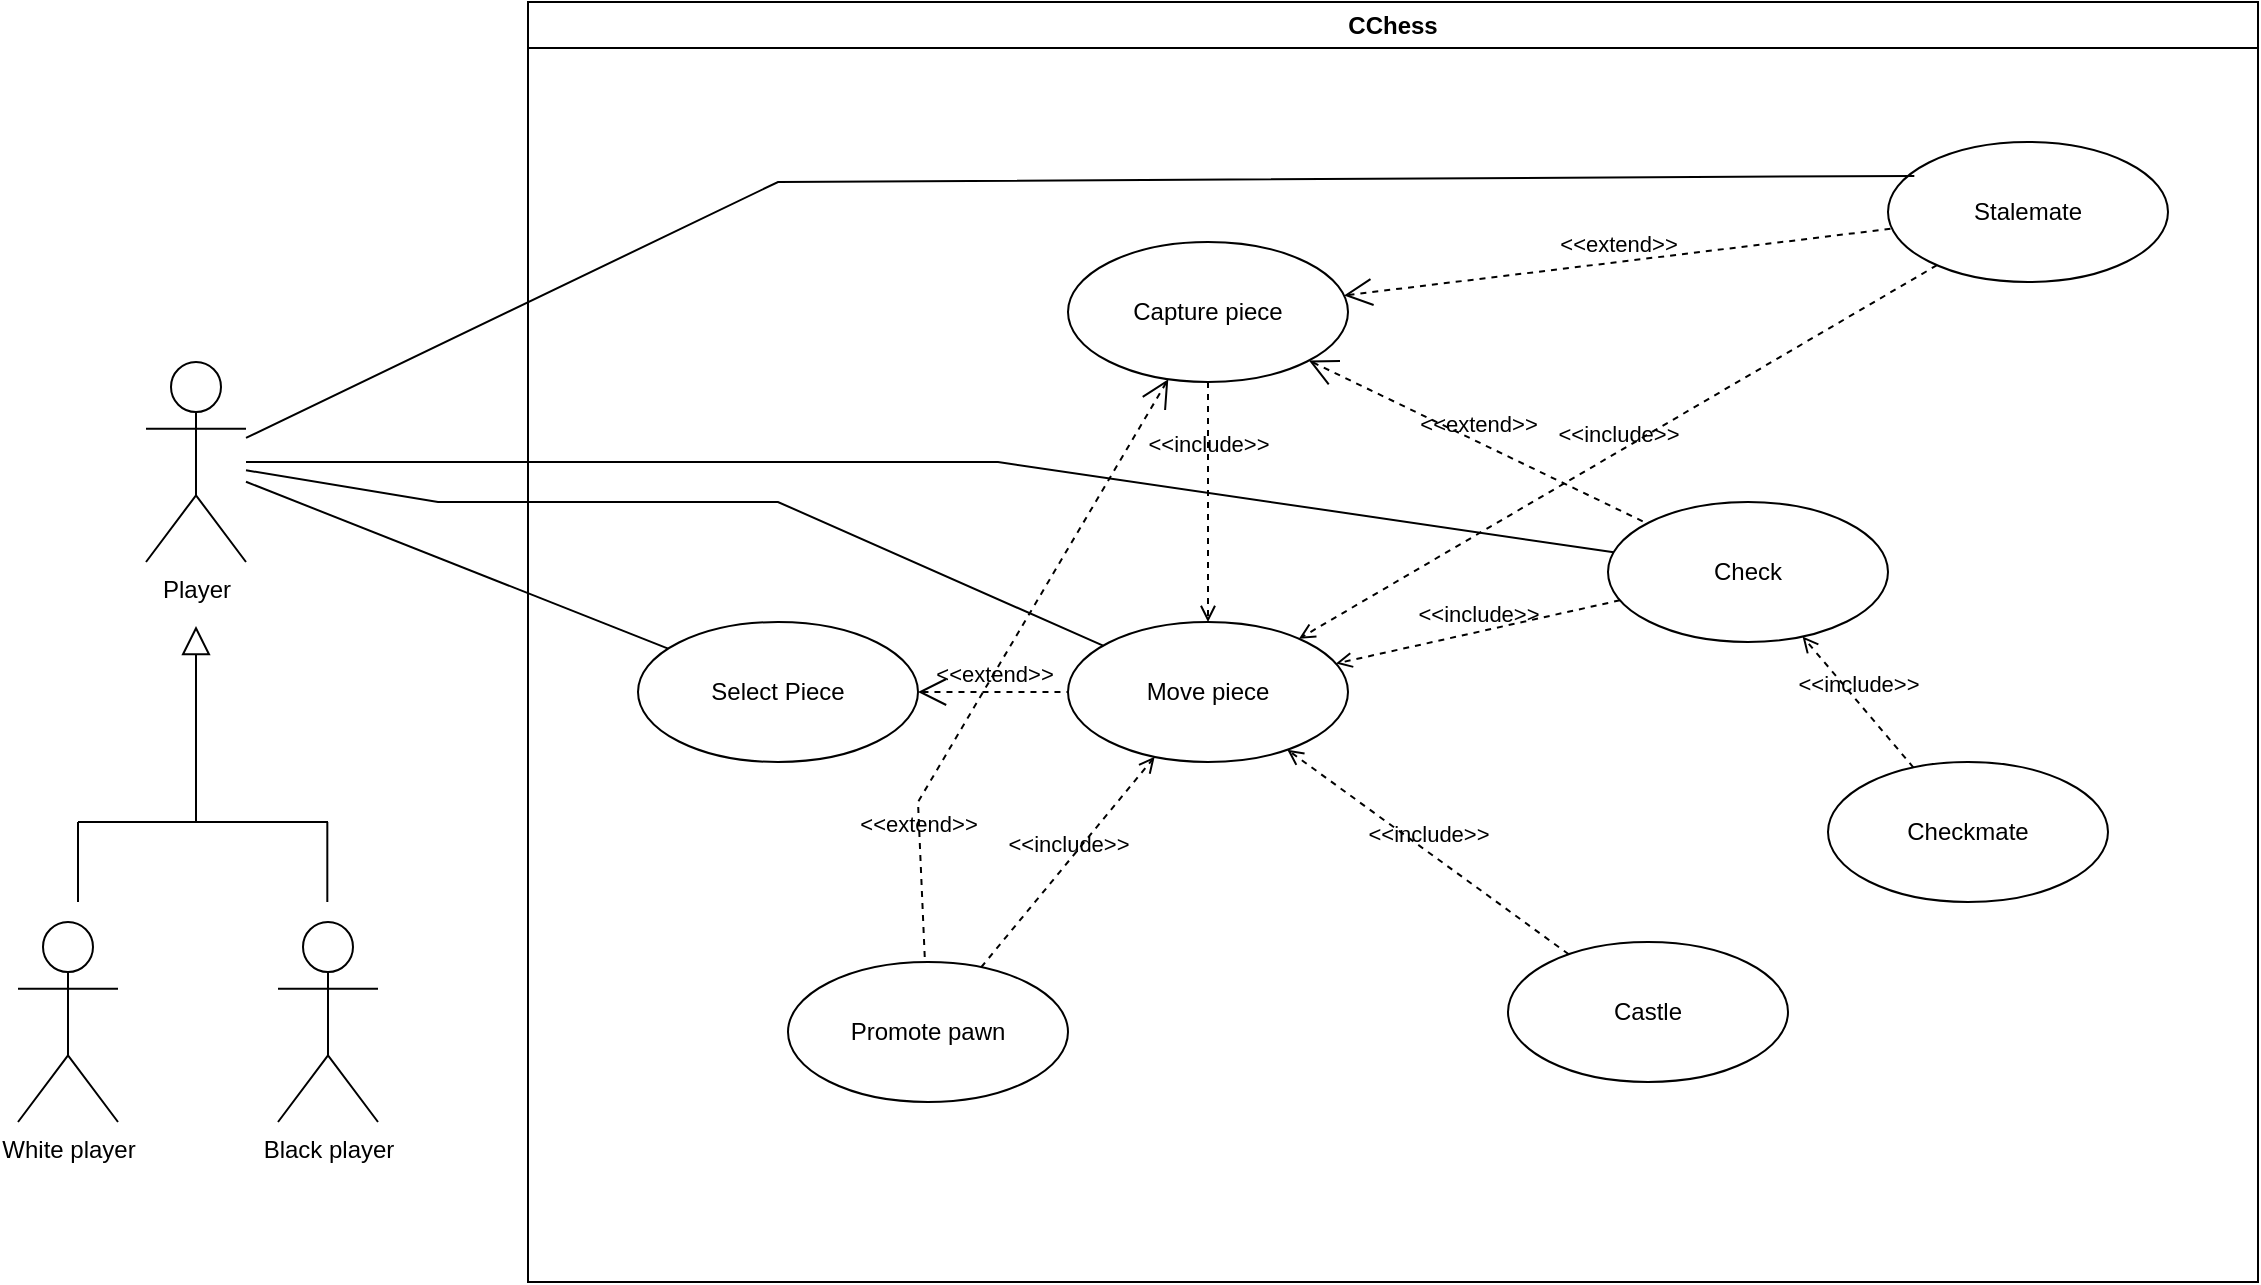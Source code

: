 <mxfile version="24.0.7" type="github">
  <diagram name="Page-1" id="T63dCYmWQcPCzvDX1Ud9">
    <mxGraphModel dx="1216" dy="1316" grid="1" gridSize="10" guides="1" tooltips="1" connect="1" arrows="1" fold="1" page="1" pageScale="1" pageWidth="850" pageHeight="1100" math="0" shadow="0">
      <root>
        <mxCell id="0" />
        <mxCell id="1" parent="0" />
        <mxCell id="-t7VQIKIzFXDHeP94Z30-2" value="Player" style="shape=umlActor;verticalLabelPosition=bottom;verticalAlign=top;html=1;outlineConnect=0;" parent="1" vertex="1">
          <mxGeometry x="134" y="230" width="50" height="100" as="geometry" />
        </mxCell>
        <mxCell id="1Z0N6tDt2Vddo4Pwxsw3-9" value="" style="edgeStyle=none;html=1;endArrow=none;verticalAlign=bottom;rounded=0;" parent="1" source="-t7VQIKIzFXDHeP94Z30-2" target="1Z0N6tDt2Vddo4Pwxsw3-4" edge="1">
          <mxGeometry width="160" relative="1" as="geometry">
            <mxPoint x="450" y="580" as="sourcePoint" />
            <mxPoint x="610" y="580" as="targetPoint" />
          </mxGeometry>
        </mxCell>
        <mxCell id="1Z0N6tDt2Vddo4Pwxsw3-11" value="Black player" style="shape=umlActor;verticalLabelPosition=bottom;verticalAlign=top;html=1;outlineConnect=0;" parent="1" vertex="1">
          <mxGeometry x="200" y="510" width="50" height="100" as="geometry" />
        </mxCell>
        <mxCell id="Zvkzh892HXaCJd9scSEi-4" value="CChess" style="swimlane;whiteSpace=wrap;html=1;" parent="1" vertex="1">
          <mxGeometry x="325" y="50" width="865" height="640" as="geometry" />
        </mxCell>
        <mxCell id="1Z0N6tDt2Vddo4Pwxsw3-4" value="Select Piece" style="ellipse;whiteSpace=wrap;html=1;" parent="Zvkzh892HXaCJd9scSEi-4" vertex="1">
          <mxGeometry x="55" y="310" width="140" height="70" as="geometry" />
        </mxCell>
        <mxCell id="1Z0N6tDt2Vddo4Pwxsw3-5" value="Move piece" style="ellipse;whiteSpace=wrap;html=1;" parent="Zvkzh892HXaCJd9scSEi-4" vertex="1">
          <mxGeometry x="270" y="310" width="140" height="70" as="geometry" />
        </mxCell>
        <mxCell id="1Z0N6tDt2Vddo4Pwxsw3-8" value="&amp;lt;&amp;lt;extend&amp;gt;&amp;gt;" style="edgeStyle=none;html=1;startArrow=open;endArrow=none;startSize=12;verticalAlign=bottom;dashed=1;labelBackgroundColor=none;rounded=0;" parent="Zvkzh892HXaCJd9scSEi-4" source="1Z0N6tDt2Vddo4Pwxsw3-4" target="1Z0N6tDt2Vddo4Pwxsw3-5" edge="1">
          <mxGeometry width="160" relative="1" as="geometry">
            <mxPoint x="120" y="390" as="sourcePoint" />
            <mxPoint x="120" y="510" as="targetPoint" />
          </mxGeometry>
        </mxCell>
        <mxCell id="1Z0N6tDt2Vddo4Pwxsw3-14" value="Capture piece" style="ellipse;whiteSpace=wrap;html=1;" parent="Zvkzh892HXaCJd9scSEi-4" vertex="1">
          <mxGeometry x="270" y="120" width="140" height="70" as="geometry" />
        </mxCell>
        <mxCell id="1Z0N6tDt2Vddo4Pwxsw3-15" value="&amp;lt;&amp;lt;include&amp;gt;&amp;gt;" style="edgeStyle=none;html=1;endArrow=open;verticalAlign=bottom;dashed=1;labelBackgroundColor=none;rounded=0;" parent="Zvkzh892HXaCJd9scSEi-4" source="1Z0N6tDt2Vddo4Pwxsw3-14" target="1Z0N6tDt2Vddo4Pwxsw3-5" edge="1">
          <mxGeometry x="-0.333" width="160" relative="1" as="geometry">
            <mxPoint x="320" y="470" as="sourcePoint" />
            <mxPoint x="480" y="470" as="targetPoint" />
            <mxPoint as="offset" />
          </mxGeometry>
        </mxCell>
        <mxCell id="1Z0N6tDt2Vddo4Pwxsw3-16" value="Check" style="ellipse;whiteSpace=wrap;html=1;" parent="Zvkzh892HXaCJd9scSEi-4" vertex="1">
          <mxGeometry x="540" y="250" width="140" height="70" as="geometry" />
        </mxCell>
        <mxCell id="1Z0N6tDt2Vddo4Pwxsw3-17" value="&amp;lt;&amp;lt;include&amp;gt;&amp;gt;" style="edgeStyle=none;html=1;endArrow=open;verticalAlign=bottom;dashed=1;labelBackgroundColor=none;rounded=0;" parent="Zvkzh892HXaCJd9scSEi-4" source="1Z0N6tDt2Vddo4Pwxsw3-16" target="1Z0N6tDt2Vddo4Pwxsw3-5" edge="1">
          <mxGeometry width="160" relative="1" as="geometry">
            <mxPoint x="320" y="470" as="sourcePoint" />
            <mxPoint x="500" y="350" as="targetPoint" />
          </mxGeometry>
        </mxCell>
        <mxCell id="1Z0N6tDt2Vddo4Pwxsw3-18" value="&amp;lt;&amp;lt;extend&amp;gt;&amp;gt;" style="edgeStyle=none;html=1;startArrow=open;endArrow=none;startSize=12;verticalAlign=bottom;dashed=1;labelBackgroundColor=none;rounded=0;" parent="Zvkzh892HXaCJd9scSEi-4" source="1Z0N6tDt2Vddo4Pwxsw3-14" target="1Z0N6tDt2Vddo4Pwxsw3-16" edge="1">
          <mxGeometry width="160" relative="1" as="geometry">
            <mxPoint x="260" y="410" as="sourcePoint" />
            <mxPoint x="420" y="410" as="targetPoint" />
          </mxGeometry>
        </mxCell>
        <mxCell id="1Z0N6tDt2Vddo4Pwxsw3-19" value="Checkmate" style="ellipse;whiteSpace=wrap;html=1;" parent="Zvkzh892HXaCJd9scSEi-4" vertex="1">
          <mxGeometry x="650" y="380" width="140" height="70" as="geometry" />
        </mxCell>
        <mxCell id="1Z0N6tDt2Vddo4Pwxsw3-20" value="&amp;lt;&amp;lt;include&amp;gt;&amp;gt;" style="edgeStyle=none;html=1;endArrow=open;verticalAlign=bottom;dashed=1;labelBackgroundColor=none;rounded=0;" parent="Zvkzh892HXaCJd9scSEi-4" source="1Z0N6tDt2Vddo4Pwxsw3-19" target="1Z0N6tDt2Vddo4Pwxsw3-16" edge="1">
          <mxGeometry width="160" relative="1" as="geometry">
            <mxPoint x="260" y="410" as="sourcePoint" />
            <mxPoint x="420" y="410" as="targetPoint" />
          </mxGeometry>
        </mxCell>
        <mxCell id="1Z0N6tDt2Vddo4Pwxsw3-22" value="&amp;lt;&amp;lt;include&amp;gt;&amp;gt;" style="edgeStyle=none;html=1;endArrow=open;verticalAlign=bottom;dashed=1;labelBackgroundColor=none;rounded=0;" parent="Zvkzh892HXaCJd9scSEi-4" source="1Z0N6tDt2Vddo4Pwxsw3-21" target="1Z0N6tDt2Vddo4Pwxsw3-5" edge="1">
          <mxGeometry width="160" relative="1" as="geometry">
            <mxPoint x="260" y="410" as="sourcePoint" />
            <mxPoint x="420" y="410" as="targetPoint" />
          </mxGeometry>
        </mxCell>
        <mxCell id="1Z0N6tDt2Vddo4Pwxsw3-23" value="&amp;lt;&amp;lt;extend&amp;gt;&amp;gt;" style="edgeStyle=none;html=1;startArrow=open;endArrow=none;startSize=12;verticalAlign=bottom;dashed=1;labelBackgroundColor=none;rounded=0;" parent="Zvkzh892HXaCJd9scSEi-4" source="1Z0N6tDt2Vddo4Pwxsw3-14" target="1Z0N6tDt2Vddo4Pwxsw3-21" edge="1">
          <mxGeometry width="160" relative="1" as="geometry">
            <mxPoint x="260" y="410" as="sourcePoint" />
            <mxPoint x="420" y="410" as="targetPoint" />
          </mxGeometry>
        </mxCell>
        <mxCell id="1Z0N6tDt2Vddo4Pwxsw3-24" value="Promote pawn" style="ellipse;whiteSpace=wrap;html=1;" parent="Zvkzh892HXaCJd9scSEi-4" vertex="1">
          <mxGeometry x="130" y="480" width="140" height="70" as="geometry" />
        </mxCell>
        <mxCell id="1Z0N6tDt2Vddo4Pwxsw3-25" value="&amp;lt;&amp;lt;include&amp;gt;&amp;gt;" style="edgeStyle=none;html=1;endArrow=open;verticalAlign=bottom;dashed=1;labelBackgroundColor=none;rounded=0;" parent="Zvkzh892HXaCJd9scSEi-4" source="1Z0N6tDt2Vddo4Pwxsw3-24" target="1Z0N6tDt2Vddo4Pwxsw3-5" edge="1">
          <mxGeometry width="160" relative="1" as="geometry">
            <mxPoint x="420" y="420" as="sourcePoint" />
            <mxPoint x="580" y="420" as="targetPoint" />
          </mxGeometry>
        </mxCell>
        <mxCell id="1Z0N6tDt2Vddo4Pwxsw3-27" value="Castle" style="ellipse;whiteSpace=wrap;html=1;" parent="Zvkzh892HXaCJd9scSEi-4" vertex="1">
          <mxGeometry x="490" y="470" width="140" height="70" as="geometry" />
        </mxCell>
        <mxCell id="1Z0N6tDt2Vddo4Pwxsw3-30" value="&amp;lt;&amp;lt;include&amp;gt;&amp;gt;" style="edgeStyle=none;html=1;endArrow=open;verticalAlign=bottom;dashed=1;labelBackgroundColor=none;rounded=0;" parent="Zvkzh892HXaCJd9scSEi-4" source="1Z0N6tDt2Vddo4Pwxsw3-27" target="1Z0N6tDt2Vddo4Pwxsw3-5" edge="1">
          <mxGeometry width="160" relative="1" as="geometry">
            <mxPoint x="420" y="420" as="sourcePoint" />
            <mxPoint x="580" y="420" as="targetPoint" />
          </mxGeometry>
        </mxCell>
        <mxCell id="1Z0N6tDt2Vddo4Pwxsw3-21" value="Stalemate" style="ellipse;whiteSpace=wrap;html=1;" parent="Zvkzh892HXaCJd9scSEi-4" vertex="1">
          <mxGeometry x="680" y="70" width="140" height="70" as="geometry" />
        </mxCell>
        <mxCell id="Cz870lSFTtGMj72EZYeq-16" value="&amp;lt;&amp;lt;extend&amp;gt;&amp;gt;" style="edgeStyle=none;html=1;startArrow=open;endArrow=none;startSize=12;verticalAlign=bottom;dashed=1;labelBackgroundColor=none;rounded=0;" edge="1" parent="Zvkzh892HXaCJd9scSEi-4" source="1Z0N6tDt2Vddo4Pwxsw3-14" target="1Z0N6tDt2Vddo4Pwxsw3-24">
          <mxGeometry x="0.631" y="-1" width="160" relative="1" as="geometry">
            <mxPoint x="295" y="538.82" as="sourcePoint" />
            <mxPoint x="455" y="538.82" as="targetPoint" />
            <Array as="points">
              <mxPoint x="195" y="400" />
            </Array>
            <mxPoint as="offset" />
          </mxGeometry>
        </mxCell>
        <mxCell id="Cz870lSFTtGMj72EZYeq-3" value="" style="edgeStyle=none;html=1;endArrow=block;endFill=0;endSize=12;verticalAlign=bottom;rounded=0;" edge="1" parent="1">
          <mxGeometry width="160" relative="1" as="geometry">
            <mxPoint x="159" y="460" as="sourcePoint" />
            <mxPoint x="159" y="362" as="targetPoint" />
          </mxGeometry>
        </mxCell>
        <mxCell id="Cz870lSFTtGMj72EZYeq-4" value="&lt;div&gt;White player&lt;/div&gt;" style="shape=umlActor;verticalLabelPosition=bottom;verticalAlign=top;html=1;outlineConnect=0;" vertex="1" parent="1">
          <mxGeometry x="70" y="510" width="50" height="100" as="geometry" />
        </mxCell>
        <mxCell id="Cz870lSFTtGMj72EZYeq-5" value="" style="endArrow=none;html=1;rounded=0;" edge="1" parent="1">
          <mxGeometry width="50" height="50" relative="1" as="geometry">
            <mxPoint x="100" y="460" as="sourcePoint" />
            <mxPoint x="160" y="460" as="targetPoint" />
          </mxGeometry>
        </mxCell>
        <mxCell id="Cz870lSFTtGMj72EZYeq-6" value="" style="endArrow=none;html=1;rounded=0;" edge="1" parent="1">
          <mxGeometry width="50" height="50" relative="1" as="geometry">
            <mxPoint x="100" y="460" as="sourcePoint" />
            <mxPoint x="100" y="500" as="targetPoint" />
          </mxGeometry>
        </mxCell>
        <mxCell id="Cz870lSFTtGMj72EZYeq-7" value="" style="endArrow=none;html=1;rounded=0;" edge="1" parent="1">
          <mxGeometry width="50" height="50" relative="1" as="geometry">
            <mxPoint x="224.66" y="460" as="sourcePoint" />
            <mxPoint x="224.66" y="500" as="targetPoint" />
          </mxGeometry>
        </mxCell>
        <mxCell id="Cz870lSFTtGMj72EZYeq-9" value="" style="endArrow=none;html=1;rounded=0;" edge="1" parent="1">
          <mxGeometry width="50" height="50" relative="1" as="geometry">
            <mxPoint x="160" y="460" as="sourcePoint" />
            <mxPoint x="225" y="460" as="targetPoint" />
          </mxGeometry>
        </mxCell>
        <mxCell id="Cz870lSFTtGMj72EZYeq-11" value="" style="edgeStyle=none;html=1;endArrow=none;verticalAlign=bottom;rounded=0;" edge="1" parent="1" source="-t7VQIKIzFXDHeP94Z30-2" target="1Z0N6tDt2Vddo4Pwxsw3-5">
          <mxGeometry width="160" relative="1" as="geometry">
            <mxPoint x="220" y="247" as="sourcePoint" />
            <mxPoint x="431" y="330" as="targetPoint" />
            <Array as="points">
              <mxPoint x="280" y="300" />
              <mxPoint x="450" y="300" />
            </Array>
          </mxGeometry>
        </mxCell>
        <mxCell id="Cz870lSFTtGMj72EZYeq-13" value="" style="edgeStyle=none;html=1;endArrow=none;verticalAlign=bottom;rounded=0;" edge="1" parent="1" source="-t7VQIKIzFXDHeP94Z30-2" target="1Z0N6tDt2Vddo4Pwxsw3-16">
          <mxGeometry width="160" relative="1" as="geometry">
            <mxPoint x="194" y="300" as="sourcePoint" />
            <mxPoint x="405" y="383" as="targetPoint" />
            <Array as="points">
              <mxPoint x="560" y="280" />
            </Array>
          </mxGeometry>
        </mxCell>
        <mxCell id="Cz870lSFTtGMj72EZYeq-14" value="" style="edgeStyle=none;html=1;endArrow=none;verticalAlign=bottom;rounded=0;entryX=0.094;entryY=0.242;entryDx=0;entryDy=0;entryPerimeter=0;" edge="1" parent="1" source="-t7VQIKIzFXDHeP94Z30-2" target="1Z0N6tDt2Vddo4Pwxsw3-21">
          <mxGeometry width="160" relative="1" as="geometry">
            <mxPoint x="204" y="310" as="sourcePoint" />
            <mxPoint x="950" y="140" as="targetPoint" />
            <Array as="points">
              <mxPoint x="450" y="140" />
            </Array>
          </mxGeometry>
        </mxCell>
      </root>
    </mxGraphModel>
  </diagram>
</mxfile>

